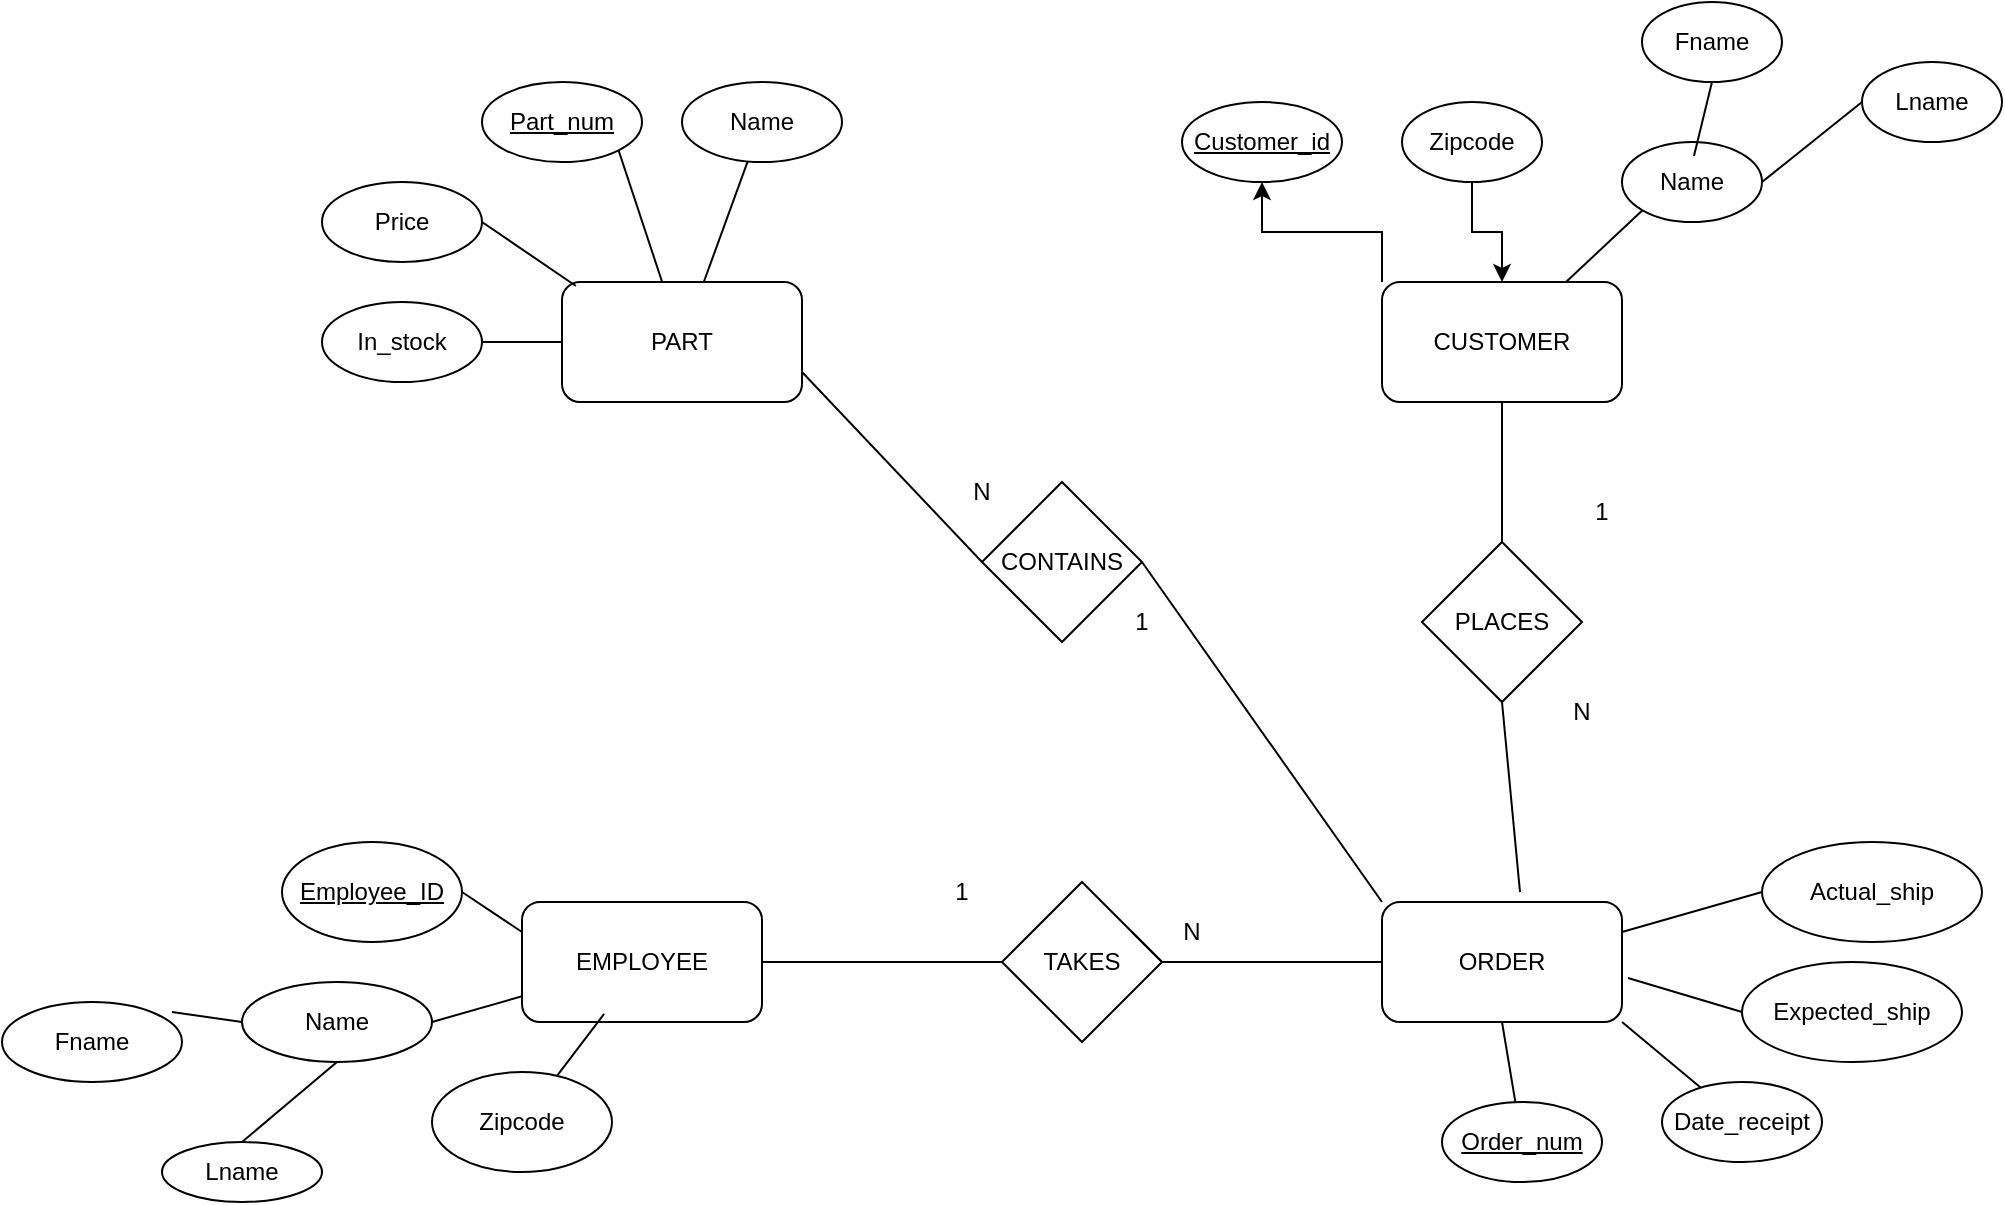<mxfile version="24.0.0" type="github">
  <diagram id="R2lEEEUBdFMjLlhIrx00" name="Page-1">
    <mxGraphModel dx="1543" dy="1805" grid="1" gridSize="10" guides="1" tooltips="1" connect="1" arrows="1" fold="1" page="1" pageScale="1" pageWidth="850" pageHeight="1100" math="0" shadow="0" extFonts="Permanent Marker^https://fonts.googleapis.com/css?family=Permanent+Marker">
      <root>
        <mxCell id="0" />
        <mxCell id="1" parent="0" />
        <mxCell id="mDGzjyU6USxb0XVft75S-2" value="&lt;div&gt;EMPLOYEE&lt;/div&gt;" style="rounded=1;whiteSpace=wrap;html=1;" vertex="1" parent="1">
          <mxGeometry x="60" y="390" width="120" height="60" as="geometry" />
        </mxCell>
        <mxCell id="mDGzjyU6USxb0XVft75S-13" style="edgeStyle=orthogonalEdgeStyle;rounded=0;orthogonalLoop=1;jettySize=auto;html=1;exitX=0;exitY=0;exitDx=0;exitDy=0;entryX=0.5;entryY=1;entryDx=0;entryDy=0;" edge="1" parent="1" source="mDGzjyU6USxb0XVft75S-3" target="mDGzjyU6USxb0XVft75S-12">
          <mxGeometry relative="1" as="geometry" />
        </mxCell>
        <mxCell id="mDGzjyU6USxb0XVft75S-3" value="CUSTOMER" style="rounded=1;whiteSpace=wrap;html=1;" vertex="1" parent="1">
          <mxGeometry x="490" y="80" width="120" height="60" as="geometry" />
        </mxCell>
        <mxCell id="mDGzjyU6USxb0XVft75S-4" value="PART" style="rounded=1;whiteSpace=wrap;html=1;" vertex="1" parent="1">
          <mxGeometry x="80" y="80" width="120" height="60" as="geometry" />
        </mxCell>
        <mxCell id="mDGzjyU6USxb0XVft75S-5" value="ORDER" style="rounded=1;whiteSpace=wrap;html=1;" vertex="1" parent="1">
          <mxGeometry x="490" y="390" width="120" height="60" as="geometry" />
        </mxCell>
        <mxCell id="mDGzjyU6USxb0XVft75S-6" value="PLACES " style="rhombus;whiteSpace=wrap;html=1;" vertex="1" parent="1">
          <mxGeometry x="510" y="210" width="80" height="80" as="geometry" />
        </mxCell>
        <mxCell id="mDGzjyU6USxb0XVft75S-7" value="TAKES" style="rhombus;whiteSpace=wrap;html=1;" vertex="1" parent="1">
          <mxGeometry x="300" y="380" width="80" height="80" as="geometry" />
        </mxCell>
        <mxCell id="mDGzjyU6USxb0XVft75S-12" value="&lt;u&gt;Customer_id&lt;/u&gt;" style="ellipse;whiteSpace=wrap;html=1;" vertex="1" parent="1">
          <mxGeometry x="390" y="-10" width="80" height="40" as="geometry" />
        </mxCell>
        <mxCell id="mDGzjyU6USxb0XVft75S-15" value="" style="edgeStyle=orthogonalEdgeStyle;rounded=0;orthogonalLoop=1;jettySize=auto;html=1;" edge="1" parent="1" source="mDGzjyU6USxb0XVft75S-14" target="mDGzjyU6USxb0XVft75S-3">
          <mxGeometry relative="1" as="geometry" />
        </mxCell>
        <mxCell id="mDGzjyU6USxb0XVft75S-14" value="Zipcode" style="ellipse;whiteSpace=wrap;html=1;" vertex="1" parent="1">
          <mxGeometry x="500" y="-10" width="70" height="40" as="geometry" />
        </mxCell>
        <mxCell id="mDGzjyU6USxb0XVft75S-16" value="Name" style="ellipse;whiteSpace=wrap;html=1;" vertex="1" parent="1">
          <mxGeometry x="610" y="10" width="70" height="40" as="geometry" />
        </mxCell>
        <mxCell id="mDGzjyU6USxb0XVft75S-17" value="" style="endArrow=none;html=1;rounded=0;entryX=0;entryY=1;entryDx=0;entryDy=0;" edge="1" parent="1" source="mDGzjyU6USxb0XVft75S-3" target="mDGzjyU6USxb0XVft75S-16">
          <mxGeometry width="50" height="50" relative="1" as="geometry">
            <mxPoint x="660" y="250" as="sourcePoint" />
            <mxPoint x="710" y="200" as="targetPoint" />
          </mxGeometry>
        </mxCell>
        <mxCell id="mDGzjyU6USxb0XVft75S-18" value="Lname" style="ellipse;whiteSpace=wrap;html=1;" vertex="1" parent="1">
          <mxGeometry x="730" y="-30" width="70" height="40" as="geometry" />
        </mxCell>
        <mxCell id="mDGzjyU6USxb0XVft75S-19" value="Fname" style="ellipse;whiteSpace=wrap;html=1;" vertex="1" parent="1">
          <mxGeometry x="620" y="-60" width="70" height="40" as="geometry" />
        </mxCell>
        <mxCell id="mDGzjyU6USxb0XVft75S-20" value="" style="endArrow=none;html=1;rounded=0;entryX=0;entryY=0.5;entryDx=0;entryDy=0;exitX=1;exitY=0.5;exitDx=0;exitDy=0;" edge="1" parent="1" source="mDGzjyU6USxb0XVft75S-16" target="mDGzjyU6USxb0XVft75S-18">
          <mxGeometry width="50" height="50" relative="1" as="geometry">
            <mxPoint x="660" y="160" as="sourcePoint" />
            <mxPoint x="710" y="110" as="targetPoint" />
          </mxGeometry>
        </mxCell>
        <mxCell id="mDGzjyU6USxb0XVft75S-21" value="" style="endArrow=none;html=1;rounded=0;entryX=0.5;entryY=1;entryDx=0;entryDy=0;exitX=0.514;exitY=0.175;exitDx=0;exitDy=0;exitPerimeter=0;" edge="1" parent="1" source="mDGzjyU6USxb0XVft75S-16" target="mDGzjyU6USxb0XVft75S-19">
          <mxGeometry width="50" height="50" relative="1" as="geometry">
            <mxPoint x="660" y="160" as="sourcePoint" />
            <mxPoint x="710" y="110" as="targetPoint" />
          </mxGeometry>
        </mxCell>
        <mxCell id="mDGzjyU6USxb0XVft75S-22" value="Expected_ship" style="ellipse;whiteSpace=wrap;html=1;" vertex="1" parent="1">
          <mxGeometry x="670" y="420" width="110" height="50" as="geometry" />
        </mxCell>
        <mxCell id="mDGzjyU6USxb0XVft75S-23" value="Date_receipt" style="ellipse;whiteSpace=wrap;html=1;" vertex="1" parent="1">
          <mxGeometry x="630" y="480" width="80" height="40" as="geometry" />
        </mxCell>
        <mxCell id="mDGzjyU6USxb0XVft75S-24" value="&lt;u&gt;Order_num&lt;/u&gt;" style="ellipse;whiteSpace=wrap;html=1;" vertex="1" parent="1">
          <mxGeometry x="520" y="490" width="80" height="40" as="geometry" />
        </mxCell>
        <mxCell id="mDGzjyU6USxb0XVft75S-25" value="Actual_ship" style="ellipse;whiteSpace=wrap;html=1;" vertex="1" parent="1">
          <mxGeometry x="680" y="360" width="110" height="50" as="geometry" />
        </mxCell>
        <mxCell id="mDGzjyU6USxb0XVft75S-26" value="CONTAINS" style="rhombus;whiteSpace=wrap;html=1;" vertex="1" parent="1">
          <mxGeometry x="290" y="180" width="80" height="80" as="geometry" />
        </mxCell>
        <mxCell id="mDGzjyU6USxb0XVft75S-27" value="&lt;u&gt;Part_num&lt;/u&gt;" style="ellipse;whiteSpace=wrap;html=1;" vertex="1" parent="1">
          <mxGeometry x="40" y="-20" width="80" height="40" as="geometry" />
        </mxCell>
        <mxCell id="mDGzjyU6USxb0XVft75S-28" value="Name" style="ellipse;whiteSpace=wrap;html=1;" vertex="1" parent="1">
          <mxGeometry x="140" y="-20" width="80" height="40" as="geometry" />
        </mxCell>
        <mxCell id="mDGzjyU6USxb0XVft75S-29" value="Price" style="ellipse;whiteSpace=wrap;html=1;" vertex="1" parent="1">
          <mxGeometry x="-40" y="30" width="80" height="40" as="geometry" />
        </mxCell>
        <mxCell id="mDGzjyU6USxb0XVft75S-30" value="In_stock" style="ellipse;whiteSpace=wrap;html=1;" vertex="1" parent="1">
          <mxGeometry x="-40" y="90" width="80" height="40" as="geometry" />
        </mxCell>
        <mxCell id="mDGzjyU6USxb0XVft75S-31" value="" style="endArrow=none;html=1;rounded=0;entryX=1;entryY=1;entryDx=0;entryDy=0;" edge="1" parent="1" source="mDGzjyU6USxb0XVft75S-4" target="mDGzjyU6USxb0XVft75S-27">
          <mxGeometry width="50" height="50" relative="1" as="geometry">
            <mxPoint x="160" y="150" as="sourcePoint" />
            <mxPoint x="210" y="100" as="targetPoint" />
          </mxGeometry>
        </mxCell>
        <mxCell id="mDGzjyU6USxb0XVft75S-32" value="" style="endArrow=none;html=1;rounded=0;" edge="1" parent="1" source="mDGzjyU6USxb0XVft75S-4" target="mDGzjyU6USxb0XVft75S-28">
          <mxGeometry width="50" height="50" relative="1" as="geometry">
            <mxPoint x="160" y="150" as="sourcePoint" />
            <mxPoint x="210" y="100" as="targetPoint" />
          </mxGeometry>
        </mxCell>
        <mxCell id="mDGzjyU6USxb0XVft75S-33" value="" style="endArrow=none;html=1;rounded=0;exitX=1;exitY=0.5;exitDx=0;exitDy=0;entryX=0.058;entryY=0.033;entryDx=0;entryDy=0;entryPerimeter=0;" edge="1" parent="1" source="mDGzjyU6USxb0XVft75S-29" target="mDGzjyU6USxb0XVft75S-4">
          <mxGeometry width="50" height="50" relative="1" as="geometry">
            <mxPoint x="160" y="150" as="sourcePoint" />
            <mxPoint x="210" y="100" as="targetPoint" />
          </mxGeometry>
        </mxCell>
        <mxCell id="mDGzjyU6USxb0XVft75S-34" value="" style="endArrow=none;html=1;rounded=0;entryX=1;entryY=0.5;entryDx=0;entryDy=0;" edge="1" parent="1" source="mDGzjyU6USxb0XVft75S-4" target="mDGzjyU6USxb0XVft75S-30">
          <mxGeometry width="50" height="50" relative="1" as="geometry">
            <mxPoint x="160" y="150" as="sourcePoint" />
            <mxPoint x="210" y="100" as="targetPoint" />
          </mxGeometry>
        </mxCell>
        <mxCell id="mDGzjyU6USxb0XVft75S-35" value="" style="endArrow=none;html=1;rounded=0;exitX=1;exitY=0.25;exitDx=0;exitDy=0;entryX=0;entryY=0.5;entryDx=0;entryDy=0;" edge="1" parent="1" source="mDGzjyU6USxb0XVft75S-5" target="mDGzjyU6USxb0XVft75S-25">
          <mxGeometry width="50" height="50" relative="1" as="geometry">
            <mxPoint x="640" y="550" as="sourcePoint" />
            <mxPoint x="690" y="500" as="targetPoint" />
          </mxGeometry>
        </mxCell>
        <mxCell id="mDGzjyU6USxb0XVft75S-36" value="" style="endArrow=none;html=1;rounded=0;exitX=1.025;exitY=0.633;exitDx=0;exitDy=0;exitPerimeter=0;entryX=0;entryY=0.5;entryDx=0;entryDy=0;" edge="1" parent="1" source="mDGzjyU6USxb0XVft75S-5" target="mDGzjyU6USxb0XVft75S-22">
          <mxGeometry width="50" height="50" relative="1" as="geometry">
            <mxPoint x="640" y="550" as="sourcePoint" />
            <mxPoint x="690" y="500" as="targetPoint" />
          </mxGeometry>
        </mxCell>
        <mxCell id="mDGzjyU6USxb0XVft75S-37" value="" style="endArrow=none;html=1;rounded=0;exitX=1;exitY=1;exitDx=0;exitDy=0;" edge="1" parent="1" source="mDGzjyU6USxb0XVft75S-5" target="mDGzjyU6USxb0XVft75S-23">
          <mxGeometry width="50" height="50" relative="1" as="geometry">
            <mxPoint x="640" y="550" as="sourcePoint" />
            <mxPoint x="690" y="500" as="targetPoint" />
          </mxGeometry>
        </mxCell>
        <mxCell id="mDGzjyU6USxb0XVft75S-38" value="" style="endArrow=none;html=1;rounded=0;exitX=0.5;exitY=1;exitDx=0;exitDy=0;" edge="1" parent="1" source="mDGzjyU6USxb0XVft75S-5" target="mDGzjyU6USxb0XVft75S-24">
          <mxGeometry width="50" height="50" relative="1" as="geometry">
            <mxPoint x="640" y="550" as="sourcePoint" />
            <mxPoint x="690" y="500" as="targetPoint" />
          </mxGeometry>
        </mxCell>
        <mxCell id="mDGzjyU6USxb0XVft75S-39" value="Zipcode" style="ellipse;whiteSpace=wrap;html=1;" vertex="1" parent="1">
          <mxGeometry x="15" y="475" width="90" height="50" as="geometry" />
        </mxCell>
        <mxCell id="mDGzjyU6USxb0XVft75S-40" value="Lname" style="ellipse;whiteSpace=wrap;html=1;" vertex="1" parent="1">
          <mxGeometry x="-120" y="510" width="80" height="30" as="geometry" />
        </mxCell>
        <mxCell id="mDGzjyU6USxb0XVft75S-41" value="Fname" style="ellipse;whiteSpace=wrap;html=1;" vertex="1" parent="1">
          <mxGeometry x="-200" y="440" width="90" height="40" as="geometry" />
        </mxCell>
        <mxCell id="mDGzjyU6USxb0XVft75S-42" value="Name" style="ellipse;whiteSpace=wrap;html=1;" vertex="1" parent="1">
          <mxGeometry x="-80" y="430" width="95" height="40" as="geometry" />
        </mxCell>
        <mxCell id="mDGzjyU6USxb0XVft75S-43" value="&lt;u&gt;Employee_ID&lt;/u&gt;" style="ellipse;whiteSpace=wrap;html=1;" vertex="1" parent="1">
          <mxGeometry x="-60" y="360" width="90" height="50" as="geometry" />
        </mxCell>
        <mxCell id="mDGzjyU6USxb0XVft75S-44" value="" style="endArrow=none;html=1;rounded=0;exitX=1;exitY=0.5;exitDx=0;exitDy=0;entryX=0;entryY=0.25;entryDx=0;entryDy=0;" edge="1" parent="1" source="mDGzjyU6USxb0XVft75S-43" target="mDGzjyU6USxb0XVft75S-2">
          <mxGeometry width="50" height="50" relative="1" as="geometry">
            <mxPoint x="60" y="630" as="sourcePoint" />
            <mxPoint x="110" y="580" as="targetPoint" />
          </mxGeometry>
        </mxCell>
        <mxCell id="mDGzjyU6USxb0XVft75S-45" value="" style="endArrow=none;html=1;rounded=0;entryX=0.342;entryY=0.933;entryDx=0;entryDy=0;entryPerimeter=0;" edge="1" parent="1" source="mDGzjyU6USxb0XVft75S-39" target="mDGzjyU6USxb0XVft75S-2">
          <mxGeometry width="50" height="50" relative="1" as="geometry">
            <mxPoint x="60" y="630" as="sourcePoint" />
            <mxPoint x="110" y="580" as="targetPoint" />
          </mxGeometry>
        </mxCell>
        <mxCell id="mDGzjyU6USxb0XVft75S-46" value="" style="endArrow=none;html=1;rounded=0;exitX=1;exitY=0.5;exitDx=0;exitDy=0;" edge="1" parent="1" source="mDGzjyU6USxb0XVft75S-42" target="mDGzjyU6USxb0XVft75S-2">
          <mxGeometry width="50" height="50" relative="1" as="geometry">
            <mxPoint x="60" y="630" as="sourcePoint" />
            <mxPoint x="110" y="580" as="targetPoint" />
          </mxGeometry>
        </mxCell>
        <mxCell id="mDGzjyU6USxb0XVft75S-47" value="" style="endArrow=none;html=1;rounded=0;exitX=0.944;exitY=0.125;exitDx=0;exitDy=0;exitPerimeter=0;entryX=0;entryY=0.5;entryDx=0;entryDy=0;" edge="1" parent="1" source="mDGzjyU6USxb0XVft75S-41" target="mDGzjyU6USxb0XVft75S-42">
          <mxGeometry width="50" height="50" relative="1" as="geometry">
            <mxPoint x="60" y="630" as="sourcePoint" />
            <mxPoint x="110" y="580" as="targetPoint" />
          </mxGeometry>
        </mxCell>
        <mxCell id="mDGzjyU6USxb0XVft75S-48" value="" style="endArrow=none;html=1;rounded=0;exitX=0.5;exitY=0;exitDx=0;exitDy=0;entryX=0.5;entryY=1;entryDx=0;entryDy=0;" edge="1" parent="1" source="mDGzjyU6USxb0XVft75S-40" target="mDGzjyU6USxb0XVft75S-42">
          <mxGeometry width="50" height="50" relative="1" as="geometry">
            <mxPoint x="60" y="630" as="sourcePoint" />
            <mxPoint x="110" y="580" as="targetPoint" />
          </mxGeometry>
        </mxCell>
        <mxCell id="mDGzjyU6USxb0XVft75S-50" value="" style="endArrow=none;html=1;rounded=0;entryX=0;entryY=0;entryDx=0;entryDy=0;exitX=1;exitY=0.5;exitDx=0;exitDy=0;" edge="1" parent="1" source="mDGzjyU6USxb0XVft75S-26" target="mDGzjyU6USxb0XVft75S-5">
          <mxGeometry width="50" height="50" relative="1" as="geometry">
            <mxPoint x="330" y="250" as="sourcePoint" />
            <mxPoint x="380" y="200" as="targetPoint" />
          </mxGeometry>
        </mxCell>
        <mxCell id="mDGzjyU6USxb0XVft75S-51" value="" style="endArrow=none;html=1;rounded=0;entryX=1;entryY=0.75;entryDx=0;entryDy=0;exitX=0;exitY=0.5;exitDx=0;exitDy=0;" edge="1" parent="1" source="mDGzjyU6USxb0XVft75S-26" target="mDGzjyU6USxb0XVft75S-4">
          <mxGeometry width="50" height="50" relative="1" as="geometry">
            <mxPoint x="330" y="250" as="sourcePoint" />
            <mxPoint x="380" y="200" as="targetPoint" />
          </mxGeometry>
        </mxCell>
        <mxCell id="mDGzjyU6USxb0XVft75S-53" value="" style="endArrow=none;html=1;rounded=0;entryX=0;entryY=0.5;entryDx=0;entryDy=0;exitX=0.25;exitY=1;exitDx=0;exitDy=0;" edge="1" parent="1" source="mDGzjyU6USxb0XVft75S-61" target="mDGzjyU6USxb0XVft75S-5">
          <mxGeometry width="50" height="50" relative="1" as="geometry">
            <mxPoint x="330" y="250" as="sourcePoint" />
            <mxPoint x="380" y="200" as="targetPoint" />
          </mxGeometry>
        </mxCell>
        <mxCell id="mDGzjyU6USxb0XVft75S-54" value="" style="endArrow=none;html=1;rounded=0;entryX=0.5;entryY=1;entryDx=0;entryDy=0;exitX=0.575;exitY=-0.083;exitDx=0;exitDy=0;exitPerimeter=0;" edge="1" parent="1" source="mDGzjyU6USxb0XVft75S-5" target="mDGzjyU6USxb0XVft75S-6">
          <mxGeometry width="50" height="50" relative="1" as="geometry">
            <mxPoint x="330" y="250" as="sourcePoint" />
            <mxPoint x="380" y="200" as="targetPoint" />
          </mxGeometry>
        </mxCell>
        <mxCell id="mDGzjyU6USxb0XVft75S-55" value="" style="endArrow=none;html=1;rounded=0;entryX=0.5;entryY=1;entryDx=0;entryDy=0;exitX=0.5;exitY=0;exitDx=0;exitDy=0;" edge="1" parent="1" source="mDGzjyU6USxb0XVft75S-6" target="mDGzjyU6USxb0XVft75S-3">
          <mxGeometry width="50" height="50" relative="1" as="geometry">
            <mxPoint x="330" y="250" as="sourcePoint" />
            <mxPoint x="380" y="200" as="targetPoint" />
          </mxGeometry>
        </mxCell>
        <mxCell id="mDGzjyU6USxb0XVft75S-57" value="N" style="text;html=1;align=center;verticalAlign=middle;whiteSpace=wrap;rounded=0;" vertex="1" parent="1">
          <mxGeometry x="560" y="280" width="60" height="30" as="geometry" />
        </mxCell>
        <mxCell id="mDGzjyU6USxb0XVft75S-58" value="1" style="text;html=1;align=center;verticalAlign=middle;whiteSpace=wrap;rounded=0;" vertex="1" parent="1">
          <mxGeometry x="570" y="180" width="60" height="30" as="geometry" />
        </mxCell>
        <mxCell id="mDGzjyU6USxb0XVft75S-59" value="1" style="text;html=1;align=center;verticalAlign=middle;whiteSpace=wrap;rounded=0;" vertex="1" parent="1">
          <mxGeometry x="340" y="235" width="60" height="30" as="geometry" />
        </mxCell>
        <mxCell id="mDGzjyU6USxb0XVft75S-60" value="N" style="text;html=1;align=center;verticalAlign=middle;whiteSpace=wrap;rounded=0;" vertex="1" parent="1">
          <mxGeometry x="260" y="170" width="60" height="30" as="geometry" />
        </mxCell>
        <mxCell id="mDGzjyU6USxb0XVft75S-63" value="" style="endArrow=none;html=1;rounded=0;entryX=0;entryY=0.5;entryDx=0;entryDy=0;exitX=1;exitY=0.5;exitDx=0;exitDy=0;" edge="1" parent="1" source="mDGzjyU6USxb0XVft75S-7" target="mDGzjyU6USxb0XVft75S-61">
          <mxGeometry width="50" height="50" relative="1" as="geometry">
            <mxPoint x="380" y="420" as="sourcePoint" />
            <mxPoint x="490" y="420" as="targetPoint" />
          </mxGeometry>
        </mxCell>
        <mxCell id="mDGzjyU6USxb0XVft75S-61" value="N" style="text;html=1;align=center;verticalAlign=middle;whiteSpace=wrap;rounded=0;" vertex="1" parent="1">
          <mxGeometry x="365" y="390" width="60" height="30" as="geometry" />
        </mxCell>
        <mxCell id="mDGzjyU6USxb0XVft75S-64" value="" style="endArrow=none;html=1;rounded=0;exitX=1;exitY=0.5;exitDx=0;exitDy=0;" edge="1" parent="1" source="mDGzjyU6USxb0XVft75S-2">
          <mxGeometry width="50" height="50" relative="1" as="geometry">
            <mxPoint x="180" y="420" as="sourcePoint" />
            <mxPoint x="300" y="420" as="targetPoint" />
          </mxGeometry>
        </mxCell>
        <mxCell id="mDGzjyU6USxb0XVft75S-62" value="1" style="text;html=1;align=center;verticalAlign=middle;whiteSpace=wrap;rounded=0;" vertex="1" parent="1">
          <mxGeometry x="250" y="370" width="60" height="30" as="geometry" />
        </mxCell>
      </root>
    </mxGraphModel>
  </diagram>
</mxfile>
